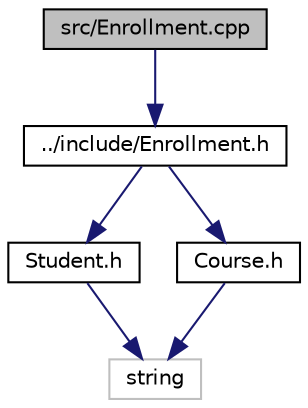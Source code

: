 digraph "src/Enrollment.cpp"
{
 // LATEX_PDF_SIZE
  edge [fontname="Helvetica",fontsize="10",labelfontname="Helvetica",labelfontsize="10"];
  node [fontname="Helvetica",fontsize="10",shape=record];
  Node1 [label="src/Enrollment.cpp",height=0.2,width=0.4,color="black", fillcolor="grey75", style="filled", fontcolor="black",tooltip="Implementación de la clase Enrollment."];
  Node1 -> Node2 [color="midnightblue",fontsize="10",style="solid",fontname="Helvetica"];
  Node2 [label="../include/Enrollment.h",height=0.2,width=0.4,color="black", fillcolor="white", style="filled",URL="$Enrollment_8h.html",tooltip="Definición de la clase Enrollment para manejar matrículas de estudiantes en cursos."];
  Node2 -> Node3 [color="midnightblue",fontsize="10",style="solid",fontname="Helvetica"];
  Node3 [label="Student.h",height=0.2,width=0.4,color="black", fillcolor="white", style="filled",URL="$Student_8h.html",tooltip="Definición de la clase Student para manejar información de estudiantes."];
  Node3 -> Node4 [color="midnightblue",fontsize="10",style="solid",fontname="Helvetica"];
  Node4 [label="string",height=0.2,width=0.4,color="grey75", fillcolor="white", style="filled",tooltip=" "];
  Node2 -> Node5 [color="midnightblue",fontsize="10",style="solid",fontname="Helvetica"];
  Node5 [label="Course.h",height=0.2,width=0.4,color="black", fillcolor="white", style="filled",URL="$Course_8h.html",tooltip="Definición de la clase Course para manejar información de cursos."];
  Node5 -> Node4 [color="midnightblue",fontsize="10",style="solid",fontname="Helvetica"];
}
